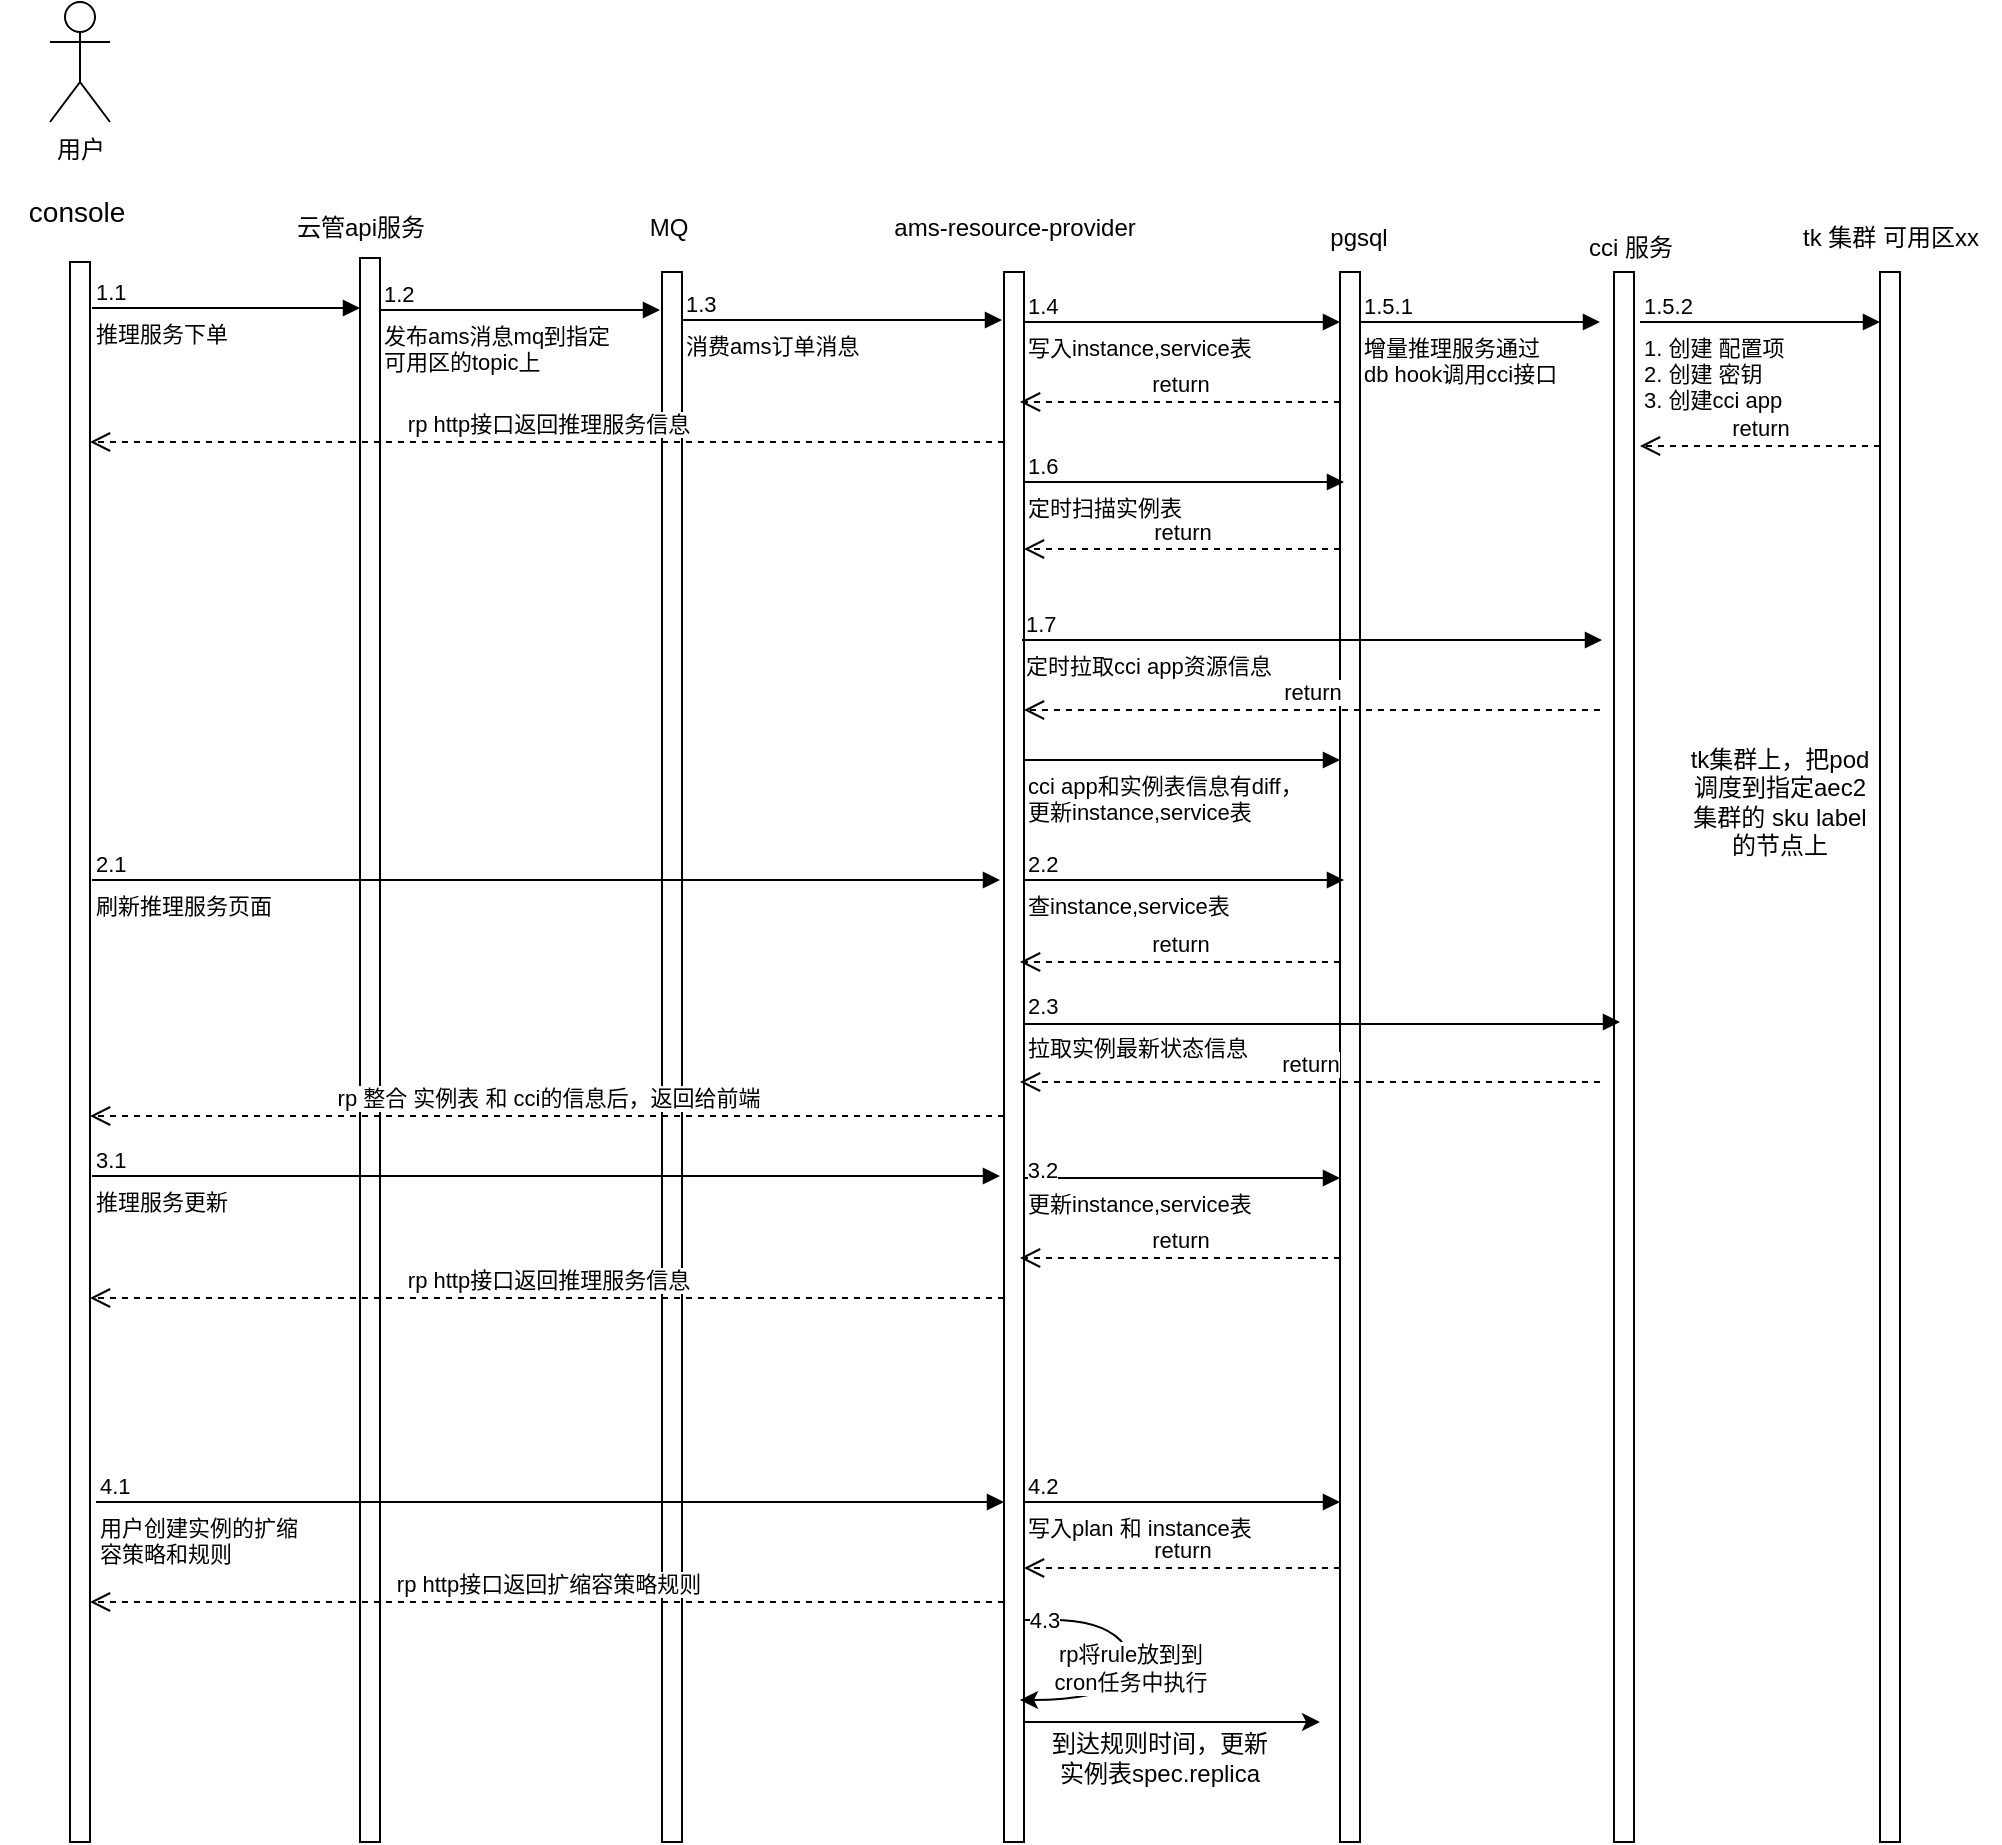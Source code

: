 <mxfile version="22.1.11" type="github">
  <diagram name="第 1 页" id="wUX5twKW95JPzg22RwcC">
    <mxGraphModel dx="1272" dy="853" grid="1" gridSize="10" guides="1" tooltips="1" connect="1" arrows="1" fold="1" page="1" pageScale="1" pageWidth="827" pageHeight="1169" math="0" shadow="0">
      <root>
        <mxCell id="0" />
        <mxCell id="1" parent="0" />
        <mxCell id="F8USyMMURStgGjkpNutp-11" value="用户" style="shape=umlActor;verticalLabelPosition=bottom;verticalAlign=top;html=1;outlineConnect=0;" parent="1" vertex="1">
          <mxGeometry x="125" y="430" width="30" height="60" as="geometry" />
        </mxCell>
        <mxCell id="F8USyMMURStgGjkpNutp-15" value="" style="html=1;points=[[0,0,0,0,5],[0,1,0,0,-5],[1,0,0,0,5],[1,1,0,0,-5]];perimeter=orthogonalPerimeter;outlineConnect=0;targetShapes=umlLifeline;portConstraint=eastwest;newEdgeStyle={&quot;curved&quot;:0,&quot;rounded&quot;:0};" parent="1" vertex="1">
          <mxGeometry x="135" y="560" width="10" height="790" as="geometry" />
        </mxCell>
        <mxCell id="F8USyMMURStgGjkpNutp-16" value="&lt;font style=&quot;font-size: 14px;&quot;&gt;console&amp;nbsp;&lt;/font&gt;" style="text;html=1;align=center;verticalAlign=middle;resizable=0;points=[];autosize=1;strokeColor=none;fillColor=none;" parent="1" vertex="1">
          <mxGeometry x="100" y="520" width="80" height="30" as="geometry" />
        </mxCell>
        <mxCell id="F8USyMMURStgGjkpNutp-20" value="" style="html=1;points=[[0,0,0,0,5],[0,1,0,0,-5],[1,0,0,0,5],[1,1,0,0,-5]];perimeter=orthogonalPerimeter;outlineConnect=0;targetShapes=umlLifeline;portConstraint=eastwest;newEdgeStyle={&quot;curved&quot;:0,&quot;rounded&quot;:0};" parent="1" vertex="1">
          <mxGeometry x="431" y="565" width="10" height="785" as="geometry" />
        </mxCell>
        <mxCell id="F8USyMMURStgGjkpNutp-21" value="MQ" style="text;html=1;align=center;verticalAlign=middle;resizable=0;points=[];autosize=1;strokeColor=none;fillColor=none;" parent="1" vertex="1">
          <mxGeometry x="414" y="528" width="40" height="30" as="geometry" />
        </mxCell>
        <mxCell id="F8USyMMURStgGjkpNutp-22" value="推理服务下单" style="endArrow=block;endFill=1;html=1;edgeStyle=orthogonalEdgeStyle;align=left;verticalAlign=top;rounded=0;" parent="1" edge="1">
          <mxGeometry x="-1" relative="1" as="geometry">
            <mxPoint x="146" y="583" as="sourcePoint" />
            <mxPoint x="280" y="583" as="targetPoint" />
          </mxGeometry>
        </mxCell>
        <mxCell id="F8USyMMURStgGjkpNutp-23" value="1.1" style="edgeLabel;resizable=0;html=1;align=left;verticalAlign=bottom;" parent="F8USyMMURStgGjkpNutp-22" connectable="0" vertex="1">
          <mxGeometry x="-1" relative="1" as="geometry" />
        </mxCell>
        <mxCell id="F8USyMMURStgGjkpNutp-24" value="" style="html=1;points=[[0,0,0,0,5],[0,1,0,0,-5],[1,0,0,0,5],[1,1,0,0,-5]];perimeter=orthogonalPerimeter;outlineConnect=0;targetShapes=umlLifeline;portConstraint=eastwest;newEdgeStyle={&quot;curved&quot;:0,&quot;rounded&quot;:0};" parent="1" vertex="1">
          <mxGeometry x="602" y="565" width="10" height="785" as="geometry" />
        </mxCell>
        <mxCell id="F8USyMMURStgGjkpNutp-25" value="ams-resource-provider" style="text;html=1;align=center;verticalAlign=middle;resizable=0;points=[];autosize=1;strokeColor=none;fillColor=none;" parent="1" vertex="1">
          <mxGeometry x="537" y="528" width="140" height="30" as="geometry" />
        </mxCell>
        <mxCell id="F8USyMMURStgGjkpNutp-26" value="消费ams订单消息" style="endArrow=block;endFill=1;html=1;edgeStyle=orthogonalEdgeStyle;align=left;verticalAlign=top;rounded=0;" parent="1" edge="1">
          <mxGeometry x="-1" relative="1" as="geometry">
            <mxPoint x="441" y="589" as="sourcePoint" />
            <mxPoint x="601" y="589" as="targetPoint" />
            <mxPoint as="offset" />
          </mxGeometry>
        </mxCell>
        <mxCell id="F8USyMMURStgGjkpNutp-27" value="1.3" style="edgeLabel;resizable=0;html=1;align=left;verticalAlign=bottom;" parent="F8USyMMURStgGjkpNutp-26" connectable="0" vertex="1">
          <mxGeometry x="-1" relative="1" as="geometry" />
        </mxCell>
        <mxCell id="F8USyMMURStgGjkpNutp-28" value="" style="html=1;points=[[0,0,0,0,5],[0,1,0,0,-5],[1,0,0,0,5],[1,1,0,0,-5]];perimeter=orthogonalPerimeter;outlineConnect=0;targetShapes=umlLifeline;portConstraint=eastwest;newEdgeStyle={&quot;curved&quot;:0,&quot;rounded&quot;:0};" parent="1" vertex="1">
          <mxGeometry x="770" y="565" width="10" height="785" as="geometry" />
        </mxCell>
        <mxCell id="F8USyMMURStgGjkpNutp-29" value="pgsql" style="text;html=1;align=center;verticalAlign=middle;resizable=0;points=[];autosize=1;strokeColor=none;fillColor=none;" parent="1" vertex="1">
          <mxGeometry x="754" y="533" width="50" height="30" as="geometry" />
        </mxCell>
        <mxCell id="F8USyMMURStgGjkpNutp-30" value="查instance,service表" style="endArrow=block;endFill=1;html=1;edgeStyle=orthogonalEdgeStyle;align=left;verticalAlign=top;rounded=0;" parent="1" edge="1">
          <mxGeometry x="-1" relative="1" as="geometry">
            <mxPoint x="612" y="869" as="sourcePoint" />
            <mxPoint x="772" y="869" as="targetPoint" />
            <mxPoint as="offset" />
          </mxGeometry>
        </mxCell>
        <mxCell id="F8USyMMURStgGjkpNutp-31" value="2.2" style="edgeLabel;resizable=0;html=1;align=left;verticalAlign=bottom;" parent="F8USyMMURStgGjkpNutp-30" connectable="0" vertex="1">
          <mxGeometry x="-1" relative="1" as="geometry" />
        </mxCell>
        <mxCell id="F8USyMMURStgGjkpNutp-32" value="" style="html=1;points=[[0,0,0,0,5],[0,1,0,0,-5],[1,0,0,0,5],[1,1,0,0,-5]];perimeter=orthogonalPerimeter;outlineConnect=0;targetShapes=umlLifeline;portConstraint=eastwest;newEdgeStyle={&quot;curved&quot;:0,&quot;rounded&quot;:0};" parent="1" vertex="1">
          <mxGeometry x="280" y="558" width="10" height="792" as="geometry" />
        </mxCell>
        <mxCell id="F8USyMMURStgGjkpNutp-33" value="云管api服务" style="text;html=1;align=center;verticalAlign=middle;resizable=0;points=[];autosize=1;strokeColor=none;fillColor=none;" parent="1" vertex="1">
          <mxGeometry x="235" y="528" width="90" height="30" as="geometry" />
        </mxCell>
        <mxCell id="F8USyMMURStgGjkpNutp-36" value="发布ams消息mq到指定&lt;br&gt;可用区的topic上" style="endArrow=block;endFill=1;html=1;edgeStyle=orthogonalEdgeStyle;align=left;verticalAlign=top;rounded=0;" parent="1" edge="1">
          <mxGeometry x="-1" relative="1" as="geometry">
            <mxPoint x="290" y="584" as="sourcePoint" />
            <mxPoint x="430" y="584" as="targetPoint" />
            <mxPoint as="offset" />
          </mxGeometry>
        </mxCell>
        <mxCell id="F8USyMMURStgGjkpNutp-37" value="1.2" style="edgeLabel;resizable=0;html=1;align=left;verticalAlign=bottom;" parent="F8USyMMURStgGjkpNutp-36" connectable="0" vertex="1">
          <mxGeometry x="-1" relative="1" as="geometry" />
        </mxCell>
        <mxCell id="F8USyMMURStgGjkpNutp-40" value="rp http接口返回推理服务信息" style="html=1;verticalAlign=bottom;endArrow=open;dashed=1;endSize=8;curved=0;rounded=0;" parent="1" edge="1">
          <mxGeometry x="-0.0" relative="1" as="geometry">
            <mxPoint x="602" y="650" as="sourcePoint" />
            <mxPoint x="145" y="650" as="targetPoint" />
            <mxPoint as="offset" />
          </mxGeometry>
        </mxCell>
        <mxCell id="F8USyMMURStgGjkpNutp-42" value="" style="html=1;points=[[0,0,0,0,5],[0,1,0,0,-5],[1,0,0,0,5],[1,1,0,0,-5]];perimeter=orthogonalPerimeter;outlineConnect=0;targetShapes=umlLifeline;portConstraint=eastwest;newEdgeStyle={&quot;curved&quot;:0,&quot;rounded&quot;:0};" parent="1" vertex="1">
          <mxGeometry x="907" y="565" width="10" height="785" as="geometry" />
        </mxCell>
        <mxCell id="F8USyMMURStgGjkpNutp-43" value="cci 服务" style="text;html=1;align=center;verticalAlign=middle;resizable=0;points=[];autosize=1;strokeColor=none;fillColor=none;" parent="1" vertex="1">
          <mxGeometry x="880" y="538" width="70" height="30" as="geometry" />
        </mxCell>
        <mxCell id="F8USyMMURStgGjkpNutp-44" value="增量推理服务通过&lt;br&gt;db hook调用cci接口" style="endArrow=block;endFill=1;html=1;edgeStyle=orthogonalEdgeStyle;align=left;verticalAlign=top;rounded=0;" parent="1" edge="1">
          <mxGeometry x="-1" relative="1" as="geometry">
            <mxPoint x="780" y="590" as="sourcePoint" />
            <mxPoint x="900" y="590" as="targetPoint" />
            <mxPoint as="offset" />
          </mxGeometry>
        </mxCell>
        <mxCell id="F8USyMMURStgGjkpNutp-45" value="1.5.1" style="edgeLabel;resizable=0;html=1;align=left;verticalAlign=bottom;" parent="F8USyMMURStgGjkpNutp-44" connectable="0" vertex="1">
          <mxGeometry x="-1" relative="1" as="geometry" />
        </mxCell>
        <mxCell id="F8USyMMURStgGjkpNutp-46" value="" style="html=1;points=[[0,0,0,0,5],[0,1,0,0,-5],[1,0,0,0,5],[1,1,0,0,-5]];perimeter=orthogonalPerimeter;outlineConnect=0;targetShapes=umlLifeline;portConstraint=eastwest;newEdgeStyle={&quot;curved&quot;:0,&quot;rounded&quot;:0};" parent="1" vertex="1">
          <mxGeometry x="1040" y="565" width="10" height="785" as="geometry" />
        </mxCell>
        <mxCell id="F8USyMMURStgGjkpNutp-49" value="1. 创建 配置项&lt;br&gt;2. 创建 密钥&lt;br&gt;3. 创建cci app" style="endArrow=block;endFill=1;html=1;edgeStyle=orthogonalEdgeStyle;align=left;verticalAlign=top;rounded=0;" parent="1" edge="1">
          <mxGeometry x="-1" relative="1" as="geometry">
            <mxPoint x="920" y="590" as="sourcePoint" />
            <mxPoint x="1040" y="590" as="targetPoint" />
            <mxPoint as="offset" />
          </mxGeometry>
        </mxCell>
        <mxCell id="F8USyMMURStgGjkpNutp-50" value="1.5.2" style="edgeLabel;resizable=0;html=1;align=left;verticalAlign=bottom;" parent="F8USyMMURStgGjkpNutp-49" connectable="0" vertex="1">
          <mxGeometry x="-1" relative="1" as="geometry" />
        </mxCell>
        <mxCell id="F8USyMMURStgGjkpNutp-51" value="tk 集群 可用区xx" style="text;html=1;align=center;verticalAlign=middle;resizable=0;points=[];autosize=1;strokeColor=none;fillColor=none;" parent="1" vertex="1">
          <mxGeometry x="990" y="533" width="110" height="30" as="geometry" />
        </mxCell>
        <mxCell id="F8USyMMURStgGjkpNutp-53" value="定时扫描实例表" style="endArrow=block;endFill=1;html=1;edgeStyle=orthogonalEdgeStyle;align=left;verticalAlign=top;rounded=0;" parent="1" edge="1">
          <mxGeometry x="-1" relative="1" as="geometry">
            <mxPoint x="612" y="670" as="sourcePoint" />
            <mxPoint x="772" y="670" as="targetPoint" />
            <mxPoint as="offset" />
          </mxGeometry>
        </mxCell>
        <mxCell id="F8USyMMURStgGjkpNutp-54" value="1.6" style="edgeLabel;resizable=0;html=1;align=left;verticalAlign=bottom;" parent="F8USyMMURStgGjkpNutp-53" connectable="0" vertex="1">
          <mxGeometry x="-1" relative="1" as="geometry" />
        </mxCell>
        <mxCell id="F8USyMMURStgGjkpNutp-55" value="定时拉取cci app资源信息" style="endArrow=block;endFill=1;html=1;edgeStyle=orthogonalEdgeStyle;align=left;verticalAlign=top;rounded=0;" parent="1" edge="1">
          <mxGeometry x="-1" relative="1" as="geometry">
            <mxPoint x="611" y="749" as="sourcePoint" />
            <mxPoint x="901" y="749" as="targetPoint" />
            <mxPoint as="offset" />
          </mxGeometry>
        </mxCell>
        <mxCell id="F8USyMMURStgGjkpNutp-56" value="1.7" style="edgeLabel;resizable=0;html=1;align=left;verticalAlign=bottom;" parent="F8USyMMURStgGjkpNutp-55" connectable="0" vertex="1">
          <mxGeometry x="-1" relative="1" as="geometry" />
        </mxCell>
        <mxCell id="F8USyMMURStgGjkpNutp-57" value="cci app和实例表信息有diff，&lt;br&gt;更新instance,service表" style="endArrow=block;endFill=1;html=1;edgeStyle=orthogonalEdgeStyle;align=left;verticalAlign=top;rounded=0;" parent="1" edge="1">
          <mxGeometry x="-1" relative="1" as="geometry">
            <mxPoint x="612" y="809" as="sourcePoint" />
            <mxPoint x="770" y="809" as="targetPoint" />
            <mxPoint as="offset" />
          </mxGeometry>
        </mxCell>
        <mxCell id="F8USyMMURStgGjkpNutp-59" value="刷新推理服务页面" style="endArrow=block;endFill=1;html=1;edgeStyle=orthogonalEdgeStyle;align=left;verticalAlign=top;rounded=0;" parent="1" edge="1">
          <mxGeometry x="-1" relative="1" as="geometry">
            <mxPoint x="146" y="869" as="sourcePoint" />
            <mxPoint x="600" y="869" as="targetPoint" />
          </mxGeometry>
        </mxCell>
        <mxCell id="F8USyMMURStgGjkpNutp-60" value="2.1" style="edgeLabel;resizable=0;html=1;align=left;verticalAlign=bottom;" parent="F8USyMMURStgGjkpNutp-59" connectable="0" vertex="1">
          <mxGeometry x="-1" relative="1" as="geometry" />
        </mxCell>
        <mxCell id="F8USyMMURStgGjkpNutp-63" value="rp 整合 实例表 和 cci的信息后，返回给前端" style="html=1;verticalAlign=bottom;endArrow=open;dashed=1;endSize=8;curved=0;rounded=0;" parent="1" edge="1">
          <mxGeometry x="-0.0" relative="1" as="geometry">
            <mxPoint x="602" y="987" as="sourcePoint" />
            <mxPoint x="145" y="987" as="targetPoint" />
            <mxPoint as="offset" />
          </mxGeometry>
        </mxCell>
        <mxCell id="F8USyMMURStgGjkpNutp-64" value="写入instance,service表" style="endArrow=block;endFill=1;html=1;edgeStyle=orthogonalEdgeStyle;align=left;verticalAlign=top;rounded=0;" parent="1" edge="1">
          <mxGeometry x="-1" relative="1" as="geometry">
            <mxPoint x="612" y="590" as="sourcePoint" />
            <mxPoint x="770" y="590" as="targetPoint" />
            <mxPoint as="offset" />
          </mxGeometry>
        </mxCell>
        <mxCell id="F8USyMMURStgGjkpNutp-65" value="1.4" style="edgeLabel;resizable=0;html=1;align=left;verticalAlign=bottom;" parent="F8USyMMURStgGjkpNutp-64" connectable="0" vertex="1">
          <mxGeometry x="-1" relative="1" as="geometry" />
        </mxCell>
        <mxCell id="F8USyMMURStgGjkpNutp-66" value="推理服务更新" style="endArrow=block;endFill=1;html=1;edgeStyle=orthogonalEdgeStyle;align=left;verticalAlign=top;rounded=0;" parent="1" edge="1">
          <mxGeometry x="-1" relative="1" as="geometry">
            <mxPoint x="146" y="1017" as="sourcePoint" />
            <mxPoint x="600" y="1017" as="targetPoint" />
            <mxPoint as="offset" />
          </mxGeometry>
        </mxCell>
        <mxCell id="F8USyMMURStgGjkpNutp-67" value="3.1" style="edgeLabel;resizable=0;html=1;align=left;verticalAlign=bottom;" parent="F8USyMMURStgGjkpNutp-66" connectable="0" vertex="1">
          <mxGeometry x="-1" relative="1" as="geometry" />
        </mxCell>
        <mxCell id="F8USyMMURStgGjkpNutp-68" value="return" style="html=1;verticalAlign=bottom;endArrow=open;dashed=1;endSize=8;curved=0;rounded=0;" parent="1" edge="1">
          <mxGeometry relative="1" as="geometry">
            <mxPoint x="900" y="784" as="sourcePoint" />
            <mxPoint x="612" y="784" as="targetPoint" />
          </mxGeometry>
        </mxCell>
        <mxCell id="F8USyMMURStgGjkpNutp-70" value="return" style="html=1;verticalAlign=bottom;endArrow=open;dashed=1;endSize=8;curved=0;rounded=0;" parent="1" edge="1">
          <mxGeometry relative="1" as="geometry">
            <mxPoint x="770" y="703.5" as="sourcePoint" />
            <mxPoint x="612" y="703.5" as="targetPoint" />
          </mxGeometry>
        </mxCell>
        <mxCell id="F8USyMMURStgGjkpNutp-71" value="return" style="html=1;verticalAlign=bottom;endArrow=open;dashed=1;endSize=8;curved=0;rounded=0;" parent="1" edge="1">
          <mxGeometry relative="1" as="geometry">
            <mxPoint x="1040.0" y="652" as="sourcePoint" />
            <mxPoint x="920" y="652" as="targetPoint" />
          </mxGeometry>
        </mxCell>
        <mxCell id="F8USyMMURStgGjkpNutp-72" value="更新instance,service表" style="endArrow=block;endFill=1;html=1;edgeStyle=orthogonalEdgeStyle;align=left;verticalAlign=top;rounded=0;" parent="1" edge="1">
          <mxGeometry x="-1" relative="1" as="geometry">
            <mxPoint x="612" y="1018" as="sourcePoint" />
            <mxPoint x="770" y="1018" as="targetPoint" />
            <mxPoint as="offset" />
          </mxGeometry>
        </mxCell>
        <mxCell id="F8USyMMURStgGjkpNutp-79" value="3.2" style="edgeLabel;html=1;align=center;verticalAlign=middle;resizable=0;points=[];" parent="F8USyMMURStgGjkpNutp-72" vertex="1" connectable="0">
          <mxGeometry x="-0.907" y="4" relative="1" as="geometry">
            <mxPoint x="1" as="offset" />
          </mxGeometry>
        </mxCell>
        <mxCell id="F8USyMMURStgGjkpNutp-74" value="return" style="html=1;verticalAlign=bottom;endArrow=open;dashed=1;endSize=8;curved=0;rounded=0;" parent="1" source="F8USyMMURStgGjkpNutp-28" edge="1">
          <mxGeometry relative="1" as="geometry">
            <mxPoint x="690" y="630" as="sourcePoint" />
            <mxPoint x="610" y="630" as="targetPoint" />
          </mxGeometry>
        </mxCell>
        <mxCell id="F8USyMMURStgGjkpNutp-75" value="return" style="html=1;verticalAlign=bottom;endArrow=open;dashed=1;endSize=8;curved=0;rounded=0;" parent="1" edge="1">
          <mxGeometry relative="1" as="geometry">
            <mxPoint x="770" y="910" as="sourcePoint" />
            <mxPoint x="610" y="910" as="targetPoint" />
          </mxGeometry>
        </mxCell>
        <mxCell id="F8USyMMURStgGjkpNutp-76" value="rp http接口返回推理服务信息" style="html=1;verticalAlign=bottom;endArrow=open;dashed=1;endSize=8;curved=0;rounded=0;" parent="1" edge="1">
          <mxGeometry x="-0.0" relative="1" as="geometry">
            <mxPoint x="602" y="1078" as="sourcePoint" />
            <mxPoint x="145" y="1078" as="targetPoint" />
            <mxPoint as="offset" />
          </mxGeometry>
        </mxCell>
        <mxCell id="F8USyMMURStgGjkpNutp-78" value="return" style="html=1;verticalAlign=bottom;endArrow=open;dashed=1;endSize=8;curved=0;rounded=0;exitX=0;exitY=0.903;exitDx=0;exitDy=0;exitPerimeter=0;" parent="1" edge="1">
          <mxGeometry relative="1" as="geometry">
            <mxPoint x="770" y="1058.045" as="sourcePoint" />
            <mxPoint x="610" y="1058" as="targetPoint" />
          </mxGeometry>
        </mxCell>
        <mxCell id="ClvjLJVBoNTASaHAyqXc-3" value="拉取实例最新状态信息" style="endArrow=block;endFill=1;html=1;edgeStyle=orthogonalEdgeStyle;align=left;verticalAlign=top;rounded=0;" edge="1" parent="1">
          <mxGeometry x="-1" relative="1" as="geometry">
            <mxPoint x="612" y="940" as="sourcePoint" />
            <mxPoint x="910" y="940" as="targetPoint" />
            <mxPoint as="offset" />
            <Array as="points">
              <mxPoint x="612" y="941" />
              <mxPoint x="902" y="941" />
              <mxPoint x="902" y="940" />
            </Array>
          </mxGeometry>
        </mxCell>
        <mxCell id="ClvjLJVBoNTASaHAyqXc-4" value="2.3" style="edgeLabel;resizable=0;html=1;align=left;verticalAlign=bottom;" connectable="0" vertex="1" parent="ClvjLJVBoNTASaHAyqXc-3">
          <mxGeometry x="-1" relative="1" as="geometry" />
        </mxCell>
        <mxCell id="ClvjLJVBoNTASaHAyqXc-5" value="return" style="html=1;verticalAlign=bottom;endArrow=open;dashed=1;endSize=8;curved=0;rounded=0;" edge="1" parent="1">
          <mxGeometry relative="1" as="geometry">
            <mxPoint x="900" y="970" as="sourcePoint" />
            <mxPoint x="610" y="970" as="targetPoint" />
          </mxGeometry>
        </mxCell>
        <mxCell id="ClvjLJVBoNTASaHAyqXc-6" value="tk集群上，把pod调度到指定aec2集群的 sku label的节点上" style="text;html=1;strokeColor=none;fillColor=none;align=center;verticalAlign=middle;whiteSpace=wrap;rounded=0;" vertex="1" parent="1">
          <mxGeometry x="940" y="780" width="100" height="100" as="geometry" />
        </mxCell>
        <mxCell id="ClvjLJVBoNTASaHAyqXc-7" value="用户创建实例的扩缩&lt;br&gt;容策略和规则" style="endArrow=block;endFill=1;html=1;edgeStyle=orthogonalEdgeStyle;align=left;verticalAlign=top;rounded=0;" edge="1" parent="1">
          <mxGeometry x="-1" relative="1" as="geometry">
            <mxPoint x="148" y="1180" as="sourcePoint" />
            <mxPoint x="602" y="1180" as="targetPoint" />
            <mxPoint as="offset" />
          </mxGeometry>
        </mxCell>
        <mxCell id="ClvjLJVBoNTASaHAyqXc-8" value="4.1" style="edgeLabel;resizable=0;html=1;align=left;verticalAlign=bottom;" connectable="0" vertex="1" parent="ClvjLJVBoNTASaHAyqXc-7">
          <mxGeometry x="-1" relative="1" as="geometry" />
        </mxCell>
        <mxCell id="ClvjLJVBoNTASaHAyqXc-9" value="写入plan 和 instance表" style="endArrow=block;endFill=1;html=1;edgeStyle=orthogonalEdgeStyle;align=left;verticalAlign=top;rounded=0;" edge="1" parent="1">
          <mxGeometry x="-1" relative="1" as="geometry">
            <mxPoint x="612" y="1180" as="sourcePoint" />
            <mxPoint x="770" y="1180" as="targetPoint" />
            <mxPoint as="offset" />
          </mxGeometry>
        </mxCell>
        <mxCell id="ClvjLJVBoNTASaHAyqXc-10" value="4.2" style="edgeLabel;resizable=0;html=1;align=left;verticalAlign=bottom;" connectable="0" vertex="1" parent="ClvjLJVBoNTASaHAyqXc-9">
          <mxGeometry x="-1" relative="1" as="geometry" />
        </mxCell>
        <mxCell id="ClvjLJVBoNTASaHAyqXc-11" value="rp http接口返回扩缩容策略规则" style="html=1;verticalAlign=bottom;endArrow=open;dashed=1;endSize=8;curved=0;rounded=0;" edge="1" parent="1">
          <mxGeometry x="0.001" relative="1" as="geometry">
            <mxPoint x="602" y="1230" as="sourcePoint" />
            <mxPoint x="145" y="1230" as="targetPoint" />
            <mxPoint as="offset" />
          </mxGeometry>
        </mxCell>
        <mxCell id="ClvjLJVBoNTASaHAyqXc-12" value="return" style="html=1;verticalAlign=bottom;endArrow=open;dashed=1;endSize=8;curved=0;rounded=0;" edge="1" parent="1">
          <mxGeometry relative="1" as="geometry">
            <mxPoint x="770" y="1213" as="sourcePoint" />
            <mxPoint x="612" y="1213" as="targetPoint" />
          </mxGeometry>
        </mxCell>
        <mxCell id="ClvjLJVBoNTASaHAyqXc-14" value="" style="curved=1;endArrow=classic;html=1;rounded=0;" edge="1" parent="1">
          <mxGeometry width="50" height="50" relative="1" as="geometry">
            <mxPoint x="622" y="1239" as="sourcePoint" />
            <mxPoint x="610" y="1279" as="targetPoint" />
            <Array as="points">
              <mxPoint x="602" y="1239" />
              <mxPoint x="650" y="1239" />
              <mxPoint x="670" y="1259" />
              <mxPoint x="650" y="1279" />
            </Array>
          </mxGeometry>
        </mxCell>
        <mxCell id="ClvjLJVBoNTASaHAyqXc-15" value="rp将rule放到到&lt;br&gt;cron任务中执行" style="edgeLabel;html=1;align=center;verticalAlign=middle;resizable=0;points=[];" vertex="1" connectable="0" parent="ClvjLJVBoNTASaHAyqXc-14">
          <mxGeometry x="0.241" y="-2" relative="1" as="geometry">
            <mxPoint y="1" as="offset" />
          </mxGeometry>
        </mxCell>
        <mxCell id="ClvjLJVBoNTASaHAyqXc-16" value="4.3" style="edgeLabel;html=1;align=center;verticalAlign=middle;resizable=0;points=[];" vertex="1" connectable="0" parent="ClvjLJVBoNTASaHAyqXc-14">
          <mxGeometry x="-0.992" relative="1" as="geometry">
            <mxPoint as="offset" />
          </mxGeometry>
        </mxCell>
        <mxCell id="ClvjLJVBoNTASaHAyqXc-17" value="到达规则时间，更新实例表spec.replica" style="text;html=1;strokeColor=none;fillColor=none;align=center;verticalAlign=middle;whiteSpace=wrap;rounded=0;" vertex="1" parent="1">
          <mxGeometry x="620" y="1293" width="120" height="30" as="geometry" />
        </mxCell>
        <mxCell id="ClvjLJVBoNTASaHAyqXc-18" value="" style="endArrow=classic;html=1;rounded=0;" edge="1" parent="1">
          <mxGeometry width="50" height="50" relative="1" as="geometry">
            <mxPoint x="612" y="1290" as="sourcePoint" />
            <mxPoint x="760" y="1290" as="targetPoint" />
          </mxGeometry>
        </mxCell>
      </root>
    </mxGraphModel>
  </diagram>
</mxfile>
